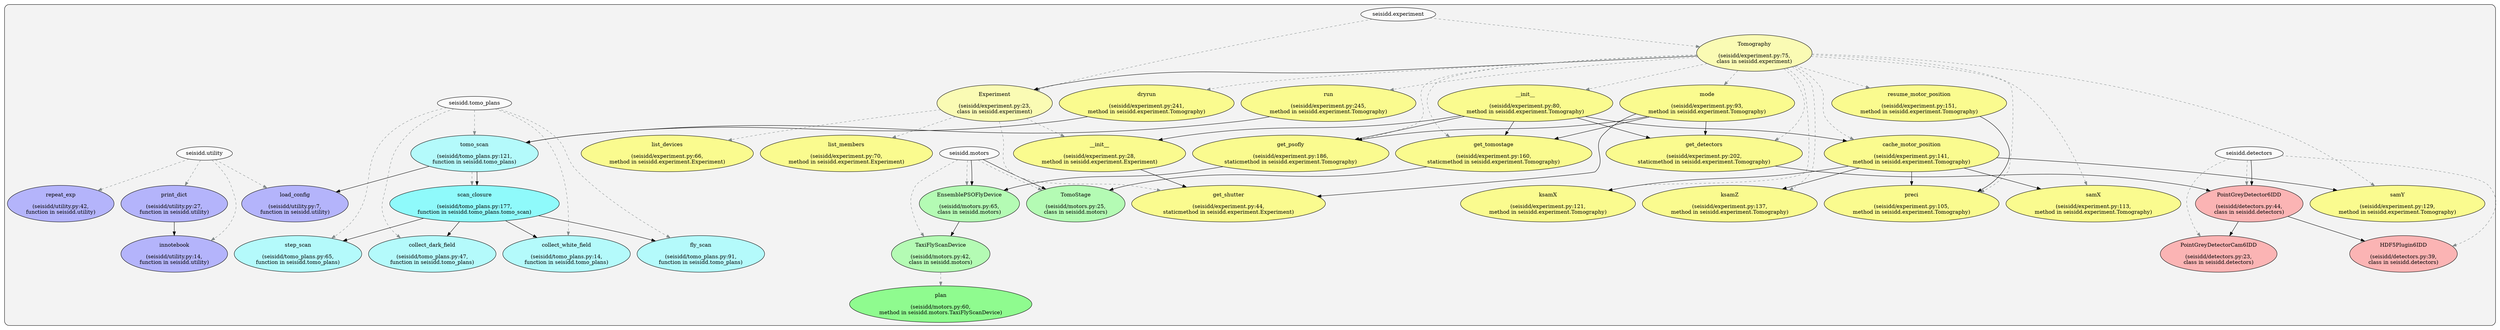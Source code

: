 digraph G {
    graph [rankdir=TB];
    subgraph cluster_G {

        graph [style="filled,rounded",fillcolor="#80808018", label=""];
        seisidd__detectors [label="seisidd.detectors", style="filled", fillcolor="#ffffffb2", fontcolor="#000000", group="0"];
        seisidd__experiment [label="seisidd.experiment", style="filled", fillcolor="#ffffffb2", fontcolor="#000000", group="1"];
        seisidd__motors [label="seisidd.motors", style="filled", fillcolor="#ffffffb2", fontcolor="#000000", group="2"];
        seisidd__tomo_plans [label="seisidd.tomo_plans", style="filled", fillcolor="#ffffffb2", fontcolor="#000000", group="3"];
        seisidd__utility [label="seisidd.utility", style="filled", fillcolor="#ffffffb2", fontcolor="#000000", group="4"];
        seisidd__detectors__HDF5Plugin6IDD [label="HDF5Plugin6IDD\n\n(seisidd/detectors.py:39,\nclass in seisidd.detectors)", style="filled", fillcolor="#ff9999b2", fontcolor="#000000", group="0"];
        seisidd__detectors__PointGreyDetector6IDD [label="PointGreyDetector6IDD\n\n(seisidd/detectors.py:44,\nclass in seisidd.detectors)", style="filled", fillcolor="#ff9999b2", fontcolor="#000000", group="0"];
        seisidd__detectors__PointGreyDetectorCam6IDD [label="PointGreyDetectorCam6IDD\n\n(seisidd/detectors.py:23,\nclass in seisidd.detectors)", style="filled", fillcolor="#ff9999b2", fontcolor="#000000", group="0"];
        seisidd__experiment__Experiment [label="Experiment\n\n(seisidd/experiment.py:23,\nclass in seisidd.experiment)", style="filled", fillcolor="#feff99b2", fontcolor="#000000", group="1"];
        seisidd__experiment__TomographXy [label="Tomography\n\n(seisidd/experiment.py:75,\nclass in seisidd.experiment)", style="filled", fillcolor="#feff99b2", fontcolor="#000000", group="1"];
        seisidd__experiment__Experiment____init__ [label="__init__\n\n(seisidd/experiment.py:28,\nmethod in seisidd.experiment.Experiment)", style="filled", fillcolor="#feff65b2", fontcolor="#000000", group="1"];
        seisidd__experiment__Experiment__get_shutter [label="get_shutter\n\n(seisidd/experiment.py:44,\nstaticmethod in seisidd.experiment.Experiment)", style="filled", fillcolor="#feff65b2", fontcolor="#000000", group="1"];
        seisidd__experiment__Experiment__list_devices [label="list_devices\n\n(seisidd/experiment.py:66,\nmethod in seisidd.experiment.Experiment)", style="filled", fillcolor="#feff65b2", fontcolor="#000000", group="1"];
        seisidd__experiment__Experiment__list_members [label="list_members\n\n(seisidd/experiment.py:70,\nmethod in seisidd.experiment.Experiment)", style="filled", fillcolor="#feff65b2", fontcolor="#000000", group="1"];
        seisidd__experiment__TomographXy____init__ [label="__init__\n\n(seisidd/experiment.py:80,\nmethod in seisidd.experiment.Tomography)", style="filled", fillcolor="#feff65b2", fontcolor="#000000", group="1"];
        seisidd__experiment__TomographXy__cache_motor_position [label="cache_motor_position\n\n(seisidd/experiment.py:141,\nmethod in seisidd.experiment.Tomography)", style="filled", fillcolor="#feff65b2", fontcolor="#000000", group="1"];
        seisidd__experiment__TomographXy__dryrun [label="dryrun\n\n(seisidd/experiment.py:241,\nmethod in seisidd.experiment.Tomography)", style="filled", fillcolor="#feff65b2", fontcolor="#000000", group="1"];
        seisidd__experiment__TomographXy__get_detectors [label="get_detectors\n\n(seisidd/experiment.py:202,\nstaticmethod in seisidd.experiment.Tomography)", style="filled", fillcolor="#feff65b2", fontcolor="#000000", group="1"];
        seisidd__experiment__TomographXy__get_psofly [label="get_psofly\n\n(seisidd/experiment.py:186,\nstaticmethod in seisidd.experiment.Tomography)", style="filled", fillcolor="#feff65b2", fontcolor="#000000", group="1"];
        seisidd__experiment__TomographXy__get_tomostage [label="get_tomostage\n\n(seisidd/experiment.py:160,\nstaticmethod in seisidd.experiment.Tomography)", style="filled", fillcolor="#feff65b2", fontcolor="#000000", group="1"];
        seisidd__experiment__TomographXy__ksamX [label="ksamX\n\n(seisidd/experiment.py:121,\nmethod in seisidd.experiment.Tomography)", style="filled", fillcolor="#feff65b2", fontcolor="#000000", group="1"];
        seisidd__experiment__TomographXy__ksamZ [label="ksamZ\n\n(seisidd/experiment.py:137,\nmethod in seisidd.experiment.Tomography)", style="filled", fillcolor="#feff65b2", fontcolor="#000000", group="1"];
        seisidd__experiment__TomographXy__mode [label="mode\n\n(seisidd/experiment.py:93,\nmethod in seisidd.experiment.Tomography)", style="filled", fillcolor="#feff65b2", fontcolor="#000000", group="1"];
        seisidd__experiment__TomographXy__preci [label="preci\n\n(seisidd/experiment.py:105,\nmethod in seisidd.experiment.Tomography)", style="filled", fillcolor="#feff65b2", fontcolor="#000000", group="1"];
        seisidd__experiment__TomographXy__resume_motor_position [label="resume_motor_position\n\n(seisidd/experiment.py:151,\nmethod in seisidd.experiment.Tomography)", style="filled", fillcolor="#feff65b2", fontcolor="#000000", group="1"];
        seisidd__experiment__TomographXy__run [label="run\n\n(seisidd/experiment.py:245,\nmethod in seisidd.experiment.Tomography)", style="filled", fillcolor="#feff65b2", fontcolor="#000000", group="1"];
        seisidd__experiment__TomographXy__samX [label="samX\n\n(seisidd/experiment.py:113,\nmethod in seisidd.experiment.Tomography)", style="filled", fillcolor="#feff65b2", fontcolor="#000000", group="1"];
        seisidd__experiment__TomographXy__samY [label="samY\n\n(seisidd/experiment.py:129,\nmethod in seisidd.experiment.Tomography)", style="filled", fillcolor="#feff65b2", fontcolor="#000000", group="1"];
        seisidd__motors__EnsemblePSOFlyDevice [label="EnsemblePSOFlyDevice\n\n(seisidd/motors.py:65,\nclass in seisidd.motors)", style="filled", fillcolor="#99ff99b2", fontcolor="#000000", group="2"];
        seisidd__motors__TaxiFlyScanDevice [label="TaxiFlyScanDevice\n\n(seisidd/motors.py:42,\nclass in seisidd.motors)", style="filled", fillcolor="#99ff99b2", fontcolor="#000000", group="2"];
        seisidd__motors__TomoStage [label="TomoStage\n\n(seisidd/motors.py:25,\nclass in seisidd.motors)", style="filled", fillcolor="#99ff99b2", fontcolor="#000000", group="2"];
        seisidd__motors__TaxiFlyScanDevice__plan [label="plan\n\n(seisidd/motors.py:60,\nmethod in seisidd.motors.TaxiFlyScanDevice)", style="filled", fillcolor="#65ff65b2", fontcolor="#000000", group="2"];
        seisidd__tomo_plans__collect_dark_field [label="collect_dark_field\n\n(seisidd/tomo_plans.py:47,\nfunction in seisidd.tomo_plans)", style="filled", fillcolor="#99feffb2", fontcolor="#000000", group="3"];
        seisidd__tomo_plans__collect_white_field [label="collect_white_field\n\n(seisidd/tomo_plans.py:14,\nfunction in seisidd.tomo_plans)", style="filled", fillcolor="#99feffb2", fontcolor="#000000", group="3"];
        seisidd__tomo_plans__fly_scan [label="fly_scan\n\n(seisidd/tomo_plans.py:91,\nfunction in seisidd.tomo_plans)", style="filled", fillcolor="#99feffb2", fontcolor="#000000", group="3"];
        seisidd__tomo_plans__step_scan [label="step_scan\n\n(seisidd/tomo_plans.py:65,\nfunction in seisidd.tomo_plans)", style="filled", fillcolor="#99feffb2", fontcolor="#000000", group="3"];
        seisidd__tomo_plans__tomo_scan [label="tomo_scan\n\n(seisidd/tomo_plans.py:121,\nfunction in seisidd.tomo_plans)", style="filled", fillcolor="#99feffb2", fontcolor="#000000", group="3"];
        seisidd__tomo_plans__tomo_scan__scan_closure [label="scan_closure\n\n(seisidd/tomo_plans.py:177,\nfunction in seisidd.tomo_plans.tomo_scan)", style="filled", fillcolor="#65feffb2", fontcolor="#000000", group="3"];
        seisidd__utility__innotebook [label="innotebook\n\n(seisidd/utility.py:14,\nfunction in seisidd.utility)", style="filled", fillcolor="#9999ffb2", fontcolor="#000000", group="4"];
        seisidd__utility__load_config [label="load_config\n\n(seisidd/utility.py:7,\nfunction in seisidd.utility)", style="filled", fillcolor="#9999ffb2", fontcolor="#000000", group="4"];
        seisidd__utility__print_dict [label="print_dict\n\n(seisidd/utility.py:27,\nfunction in seisidd.utility)", style="filled", fillcolor="#9999ffb2", fontcolor="#000000", group="4"];
        seisidd__utility__repeat_exp [label="repeat_exp\n\n(seisidd/utility.py:42,\nfunction in seisidd.utility)", style="filled", fillcolor="#9999ffb2", fontcolor="#000000", group="4"];
    }
        seisidd__detectors -> seisidd__detectors__PointGreyDetectorCam6IDD [style="dashed", color="#838b8b"];
        seisidd__detectors -> seisidd__detectors__HDF5Plugin6IDD [style="dashed", color="#838b8b"];
        seisidd__detectors -> seisidd__detectors__PointGreyDetector6IDD [style="dashed", color="#838b8b"];
        seisidd__experiment -> seisidd__experiment__TomographXy [style="dashed", color="#838b8b"];
        seisidd__experiment -> seisidd__experiment__Experiment [style="dashed", color="#838b8b"];
        seisidd__experiment__Experiment -> seisidd__experiment__Experiment__list_devices [style="dashed", color="#838b8b"];
        seisidd__experiment__Experiment -> seisidd__experiment__Experiment__get_shutter [style="dashed", color="#838b8b"];
        seisidd__experiment__Experiment -> seisidd__experiment__Experiment____init__ [style="dashed", color="#838b8b"];
        seisidd__experiment__Experiment -> seisidd__experiment__Experiment__list_members [style="dashed", color="#838b8b"];
        seisidd__experiment__TomographXy -> seisidd__experiment__TomographXy__ksamX [style="dashed", color="#838b8b"];
        seisidd__experiment__TomographXy -> seisidd__experiment__TomographXy__get_detectors [style="dashed", color="#838b8b"];
        seisidd__experiment__TomographXy -> seisidd__experiment__TomographXy__preci [style="dashed", color="#838b8b"];
        seisidd__experiment__TomographXy -> seisidd__experiment__TomographXy__samY [style="dashed", color="#838b8b"];
        seisidd__experiment__TomographXy -> seisidd__experiment__TomographXy__mode [style="dashed", color="#838b8b"];
        seisidd__experiment__TomographXy -> seisidd__experiment__TomographXy__resume_motor_position [style="dashed", color="#838b8b"];
        seisidd__experiment__TomographXy -> seisidd__experiment__TomographXy__run [style="dashed", color="#838b8b"];
        seisidd__experiment__TomographXy -> seisidd__experiment__TomographXy__samX [style="dashed", color="#838b8b"];
        seisidd__experiment__TomographXy -> seisidd__experiment__TomographXy__get_tomostage [style="dashed", color="#838b8b"];
        seisidd__experiment__TomographXy -> seisidd__experiment__TomographXy__ksamZ [style="dashed", color="#838b8b"];
        seisidd__experiment__TomographXy -> seisidd__experiment__TomographXy__cache_motor_position [style="dashed", color="#838b8b"];
        seisidd__experiment__TomographXy -> seisidd__experiment__TomographXy__get_psofly [style="dashed", color="#838b8b"];
        seisidd__experiment__TomographXy -> seisidd__experiment__TomographXy__dryrun [style="dashed", color="#838b8b"];
        seisidd__experiment__TomographXy -> seisidd__experiment__TomographXy____init__ [style="dashed", color="#838b8b"];
        seisidd__motors -> seisidd__motors__TomoStage [style="dashed", color="#838b8b"];
        seisidd__motors -> seisidd__motors__EnsemblePSOFlyDevice [style="dashed", color="#838b8b"];
        seisidd__motors -> seisidd__motors__TaxiFlyScanDevice [style="dashed", color="#838b8b"];
        seisidd__motors__TaxiFlyScanDevice -> seisidd__motors__TaxiFlyScanDevice__plan [style="dashed", color="#838b8b"];
        seisidd__tomo_plans -> seisidd__tomo_plans__collect_white_field [style="dashed", color="#838b8b"];
        seisidd__tomo_plans -> seisidd__tomo_plans__tomo_scan [style="dashed", color="#838b8b"];
        seisidd__tomo_plans -> seisidd__tomo_plans__fly_scan [style="dashed", color="#838b8b"];
        seisidd__tomo_plans -> seisidd__tomo_plans__collect_dark_field [style="dashed", color="#838b8b"];
        seisidd__tomo_plans -> seisidd__tomo_plans__step_scan [style="dashed", color="#838b8b"];
        seisidd__tomo_plans__tomo_scan -> seisidd__tomo_plans__tomo_scan__scan_closure [style="dashed", color="#838b8b"];
        seisidd__utility -> seisidd__utility__print_dict [style="dashed", color="#838b8b"];
        seisidd__utility -> seisidd__utility__repeat_exp [style="dashed", color="#838b8b"];
        seisidd__utility -> seisidd__utility__load_config [style="dashed", color="#838b8b"];
        seisidd__utility -> seisidd__utility__innotebook [style="dashed", color="#838b8b"];
        seisidd__detectors -> seisidd__detectors__PointGreyDetector6IDD [style="solid", color="#000000"];
        seisidd__detectors__PointGreyDetector6IDD -> seisidd__detectors__PointGreyDetectorCam6IDD [style="solid", color="#000000"];
        seisidd__detectors__PointGreyDetector6IDD -> seisidd__detectors__HDF5Plugin6IDD [style="solid", color="#000000"];
        seisidd__experiment__Experiment____init__ -> seisidd__experiment__Experiment__get_shutter [style="solid", color="#000000"];
        seisidd__experiment__TomographXy -> seisidd__experiment__Experiment [style="solid", color="#000000"];
        seisidd__experiment__TomographXy____init__ -> seisidd__experiment__TomographXy__get_tomostage [style="solid", color="#000000"];
        seisidd__experiment__TomographXy____init__ -> seisidd__experiment__Experiment____init__ [style="solid", color="#000000"];
        seisidd__experiment__TomographXy____init__ -> seisidd__experiment__TomographXy__cache_motor_position [style="solid", color="#000000"];
        seisidd__experiment__TomographXy____init__ -> seisidd__experiment__TomographXy__get_psofly [style="solid", color="#000000"];
        seisidd__experiment__TomographXy____init__ -> seisidd__experiment__TomographXy__get_detectors [style="solid", color="#000000"];
        seisidd__experiment__TomographXy__mode -> seisidd__experiment__TomographXy__get_tomostage [style="solid", color="#000000"];
        seisidd__experiment__TomographXy__mode -> seisidd__experiment__TomographXy__get_psofly [style="solid", color="#000000"];
        seisidd__experiment__TomographXy__mode -> seisidd__experiment__Experiment__get_shutter [style="solid", color="#000000"];
        seisidd__experiment__TomographXy__mode -> seisidd__experiment__TomographXy__get_detectors [style="solid", color="#000000"];
        seisidd__experiment__TomographXy__cache_motor_position -> seisidd__experiment__TomographXy__ksamX [style="solid", color="#000000"];
        seisidd__experiment__TomographXy__cache_motor_position -> seisidd__experiment__TomographXy__preci [style="solid", color="#000000"];
        seisidd__experiment__TomographXy__cache_motor_position -> seisidd__experiment__TomographXy__samY [style="solid", color="#000000"];
        seisidd__experiment__TomographXy__cache_motor_position -> seisidd__experiment__TomographXy__samX [style="solid", color="#000000"];
        seisidd__experiment__TomographXy__cache_motor_position -> seisidd__experiment__TomographXy__ksamZ [style="solid", color="#000000"];
        seisidd__experiment__TomographXy__resume_motor_position -> seisidd__experiment__TomographXy__preci [style="solid", color="#000000"];
        seisidd__experiment__TomographXy__get_tomostage -> seisidd__motors__TomoStage [style="solid", color="#000000"];
        seisidd__experiment__TomographXy__get_psofly -> seisidd__motors__EnsemblePSOFlyDevice [style="solid", color="#000000"];
        seisidd__experiment__TomographXy__get_detectors -> seisidd__detectors__PointGreyDetector6IDD [style="solid", color="#000000"];
        seisidd__experiment__TomographXy__dryrun -> seisidd__tomo_plans__tomo_scan [style="solid", color="#000000"];
        seisidd__experiment__TomographXy__run -> seisidd__tomo_plans__tomo_scan [style="solid", color="#000000"];
        seisidd__motors -> seisidd__motors__TomoStage [style="solid", color="#000000"];
        seisidd__motors -> seisidd__motors__EnsemblePSOFlyDevice [style="solid", color="#000000"];
        seisidd__motors__EnsemblePSOFlyDevice -> seisidd__motors__TaxiFlyScanDevice [style="solid", color="#000000"];
        seisidd__tomo_plans__tomo_scan -> seisidd__utility__load_config [style="solid", color="#000000"];
        seisidd__tomo_plans__tomo_scan -> seisidd__tomo_plans__tomo_scan__scan_closure [style="solid", color="#000000"];
        seisidd__tomo_plans__tomo_scan__scan_closure -> seisidd__tomo_plans__collect_white_field [style="solid", color="#000000"];
        seisidd__tomo_plans__tomo_scan__scan_closure -> seisidd__tomo_plans__collect_dark_field [style="solid", color="#000000"];
        seisidd__tomo_plans__tomo_scan__scan_closure -> seisidd__tomo_plans__step_scan [style="solid", color="#000000"];
        seisidd__tomo_plans__tomo_scan__scan_closure -> seisidd__tomo_plans__fly_scan [style="solid", color="#000000"];
        seisidd__utility__print_dict -> seisidd__utility__innotebook [style="solid", color="#000000"];
    }
